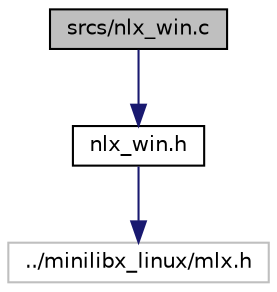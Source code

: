digraph "srcs/nlx_win.c"
{
 // LATEX_PDF_SIZE
  edge [fontname="Helvetica",fontsize="10",labelfontname="Helvetica",labelfontsize="10"];
  node [fontname="Helvetica",fontsize="10",shape=record];
  Node1 [label="srcs/nlx_win.c",height=0.2,width=0.4,color="black", fillcolor="grey75", style="filled", fontcolor="black",tooltip="file containing every function related to windows in nlx"];
  Node1 -> Node2 [color="midnightblue",fontsize="10",style="solid",fontname="Helvetica"];
  Node2 [label="nlx_win.h",height=0.2,width=0.4,color="black", fillcolor="white", style="filled",URL="$nlx__win_8h.html",tooltip="header file for the window management"];
  Node2 -> Node3 [color="midnightblue",fontsize="10",style="solid",fontname="Helvetica"];
  Node3 [label="../minilibx_linux/mlx.h",height=0.2,width=0.4,color="grey75", fillcolor="white", style="filled",tooltip=" "];
}
